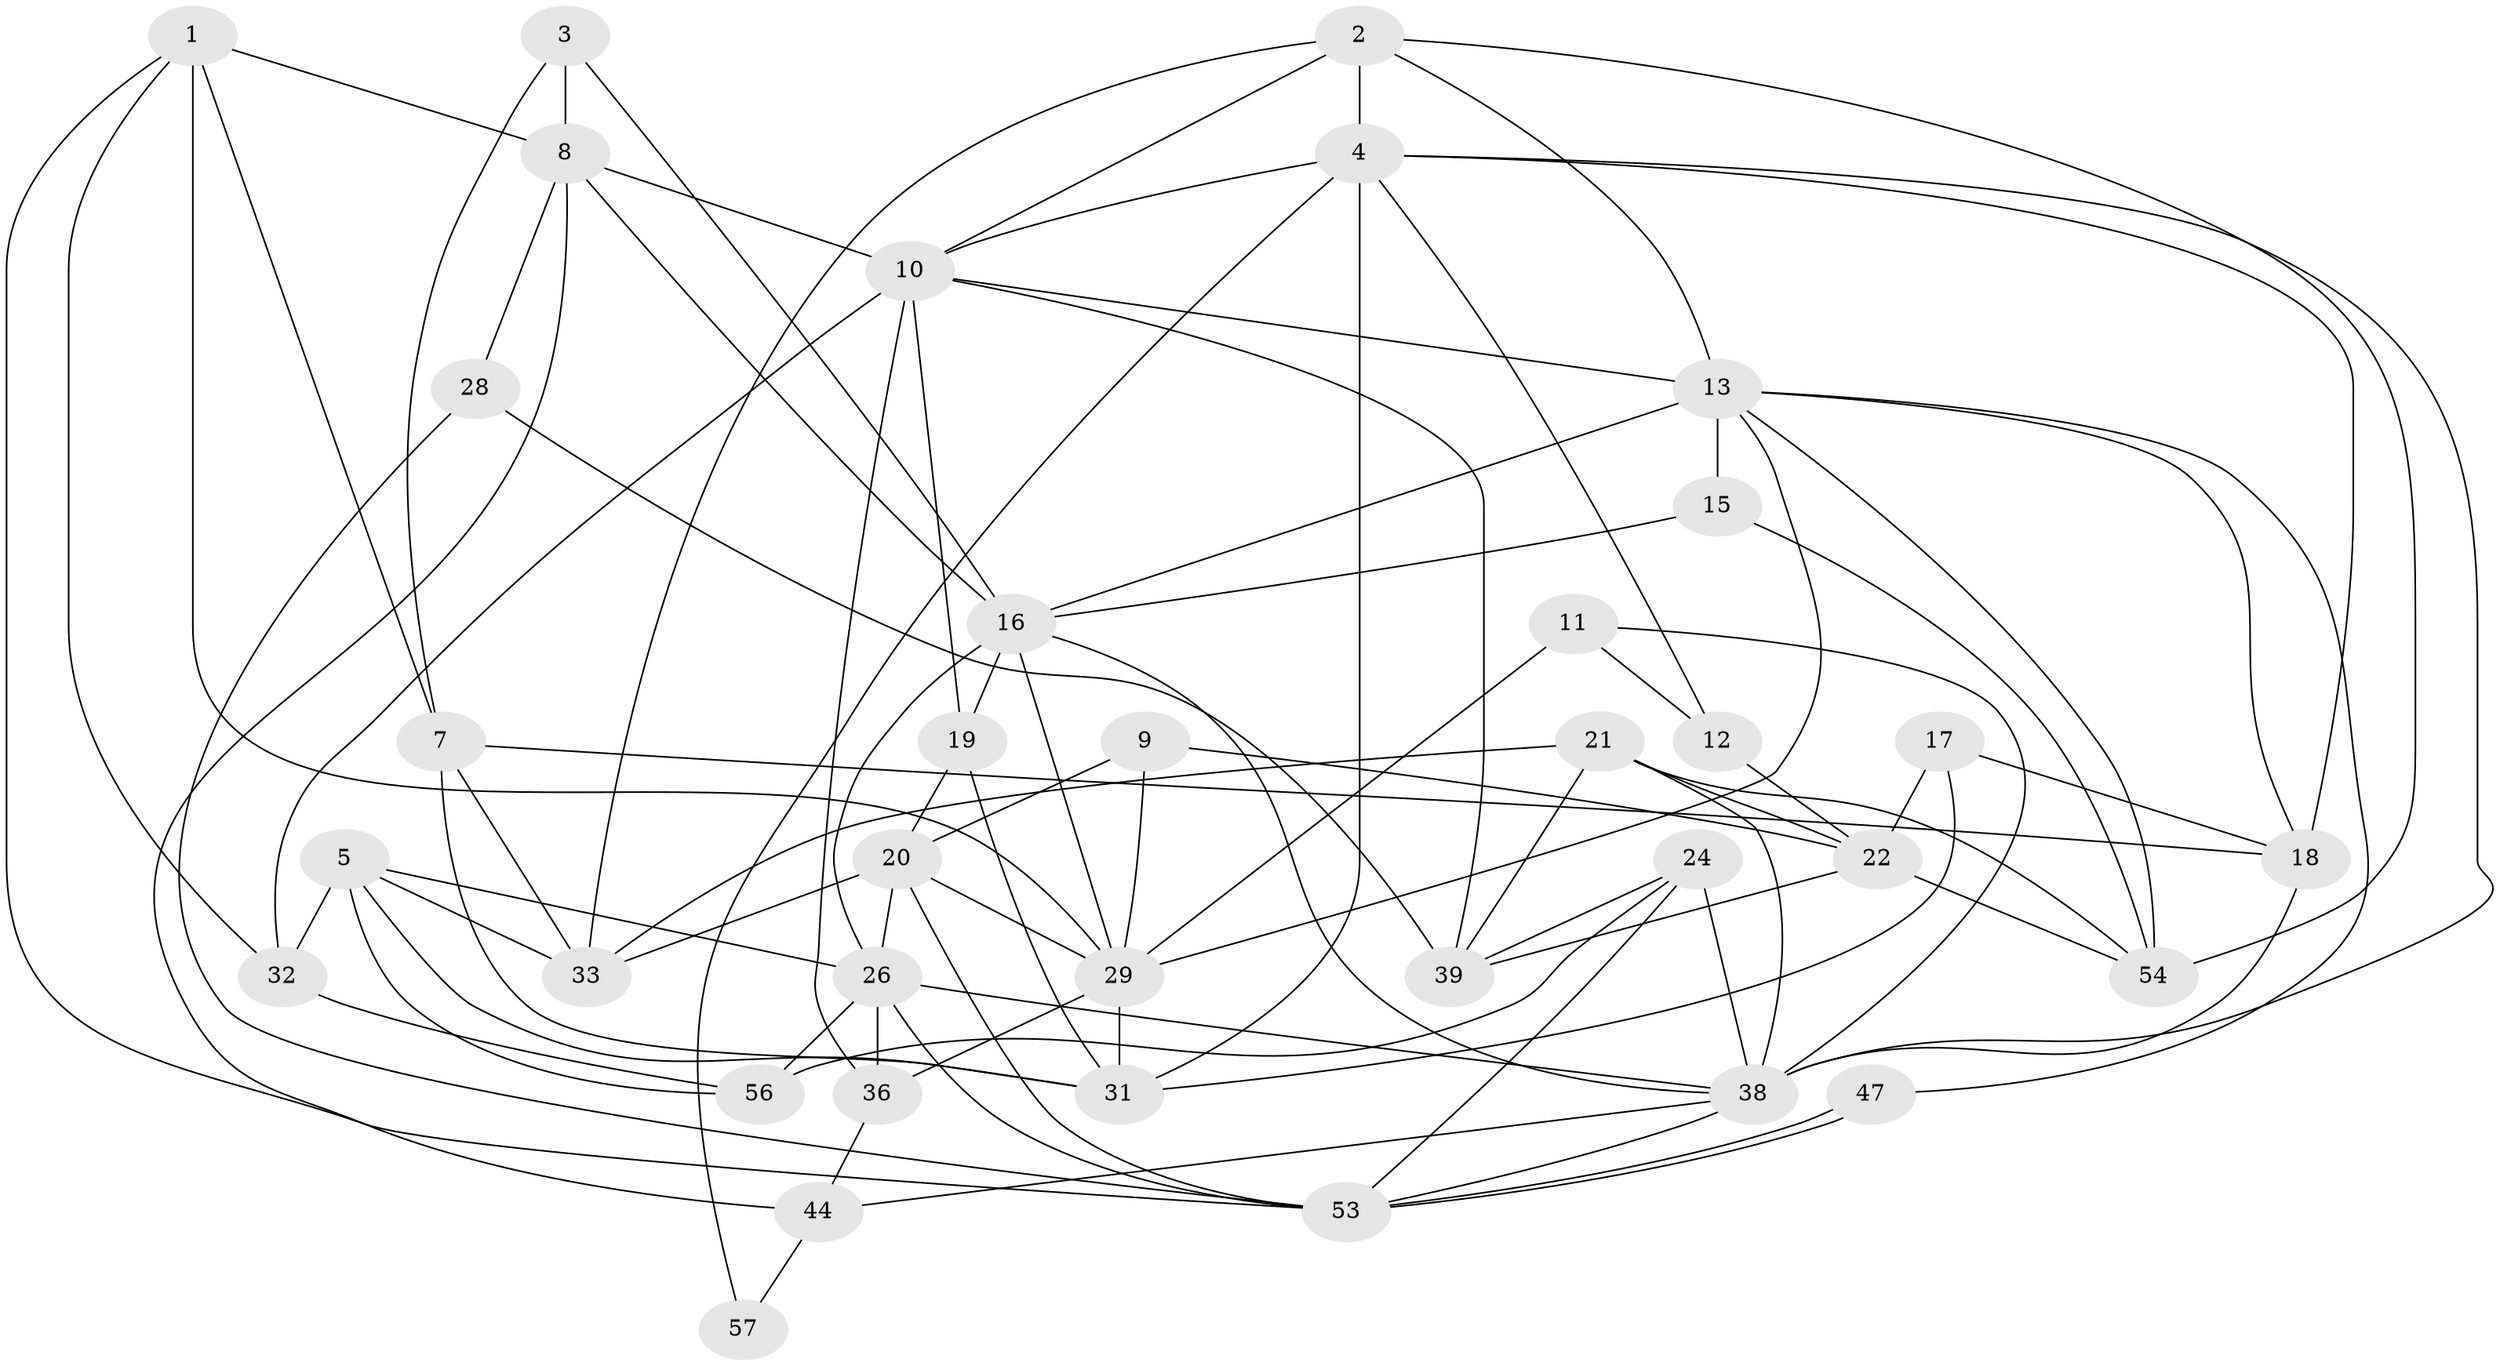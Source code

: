 // Generated by graph-tools (version 1.1) at 2025/52/02/27/25 19:52:06]
// undirected, 36 vertices, 91 edges
graph export_dot {
graph [start="1"]
  node [color=gray90,style=filled];
  1 [super="+23"];
  2 [super="+50"];
  3;
  4 [super="+6"];
  5 [super="+30"];
  7 [super="+43"];
  8 [super="+25"];
  9;
  10 [super="+14"];
  11;
  12;
  13 [super="+48"];
  15;
  16 [super="+51"];
  17;
  18 [super="+45"];
  19;
  20 [super="+40"];
  21 [super="+27"];
  22 [super="+35"];
  24 [super="+34"];
  26 [super="+37"];
  28 [super="+42"];
  29 [super="+52"];
  31 [super="+59"];
  32;
  33 [super="+41"];
  36 [super="+46"];
  38 [super="+55"];
  39 [super="+49"];
  44;
  47;
  53 [super="+58"];
  54;
  56;
  57;
  1 -- 8;
  1 -- 53;
  1 -- 32;
  1 -- 29;
  1 -- 7;
  2 -- 54;
  2 -- 10;
  2 -- 33;
  2 -- 4;
  2 -- 13;
  3 -- 16;
  3 -- 8;
  3 -- 7;
  4 -- 12;
  4 -- 31 [weight=2];
  4 -- 57;
  4 -- 10;
  4 -- 18;
  4 -- 38;
  5 -- 32;
  5 -- 33;
  5 -- 56;
  5 -- 26;
  5 -- 31;
  7 -- 33;
  7 -- 18;
  7 -- 31;
  8 -- 10 [weight=2];
  8 -- 28 [weight=2];
  8 -- 44;
  8 -- 16;
  9 -- 29;
  9 -- 22;
  9 -- 20;
  10 -- 13 [weight=2];
  10 -- 19;
  10 -- 39;
  10 -- 32;
  10 -- 36;
  11 -- 12;
  11 -- 29;
  11 -- 38;
  12 -- 22;
  13 -- 15;
  13 -- 47;
  13 -- 18;
  13 -- 29;
  13 -- 54;
  13 -- 16;
  15 -- 16;
  15 -- 54;
  16 -- 29;
  16 -- 19;
  16 -- 38;
  16 -- 26;
  17 -- 22;
  17 -- 18;
  17 -- 31;
  18 -- 38;
  19 -- 20;
  19 -- 31;
  20 -- 33;
  20 -- 53;
  20 -- 26;
  20 -- 29;
  21 -- 54;
  21 -- 38;
  21 -- 39;
  21 -- 33;
  21 -- 22;
  22 -- 54;
  22 -- 39;
  24 -- 39;
  24 -- 38;
  24 -- 56;
  24 -- 53;
  26 -- 36;
  26 -- 53;
  26 -- 56;
  26 -- 38;
  28 -- 53;
  28 -- 39;
  29 -- 31;
  29 -- 36;
  32 -- 56;
  36 -- 44;
  38 -- 44;
  38 -- 53;
  44 -- 57;
  47 -- 53;
  47 -- 53;
}

